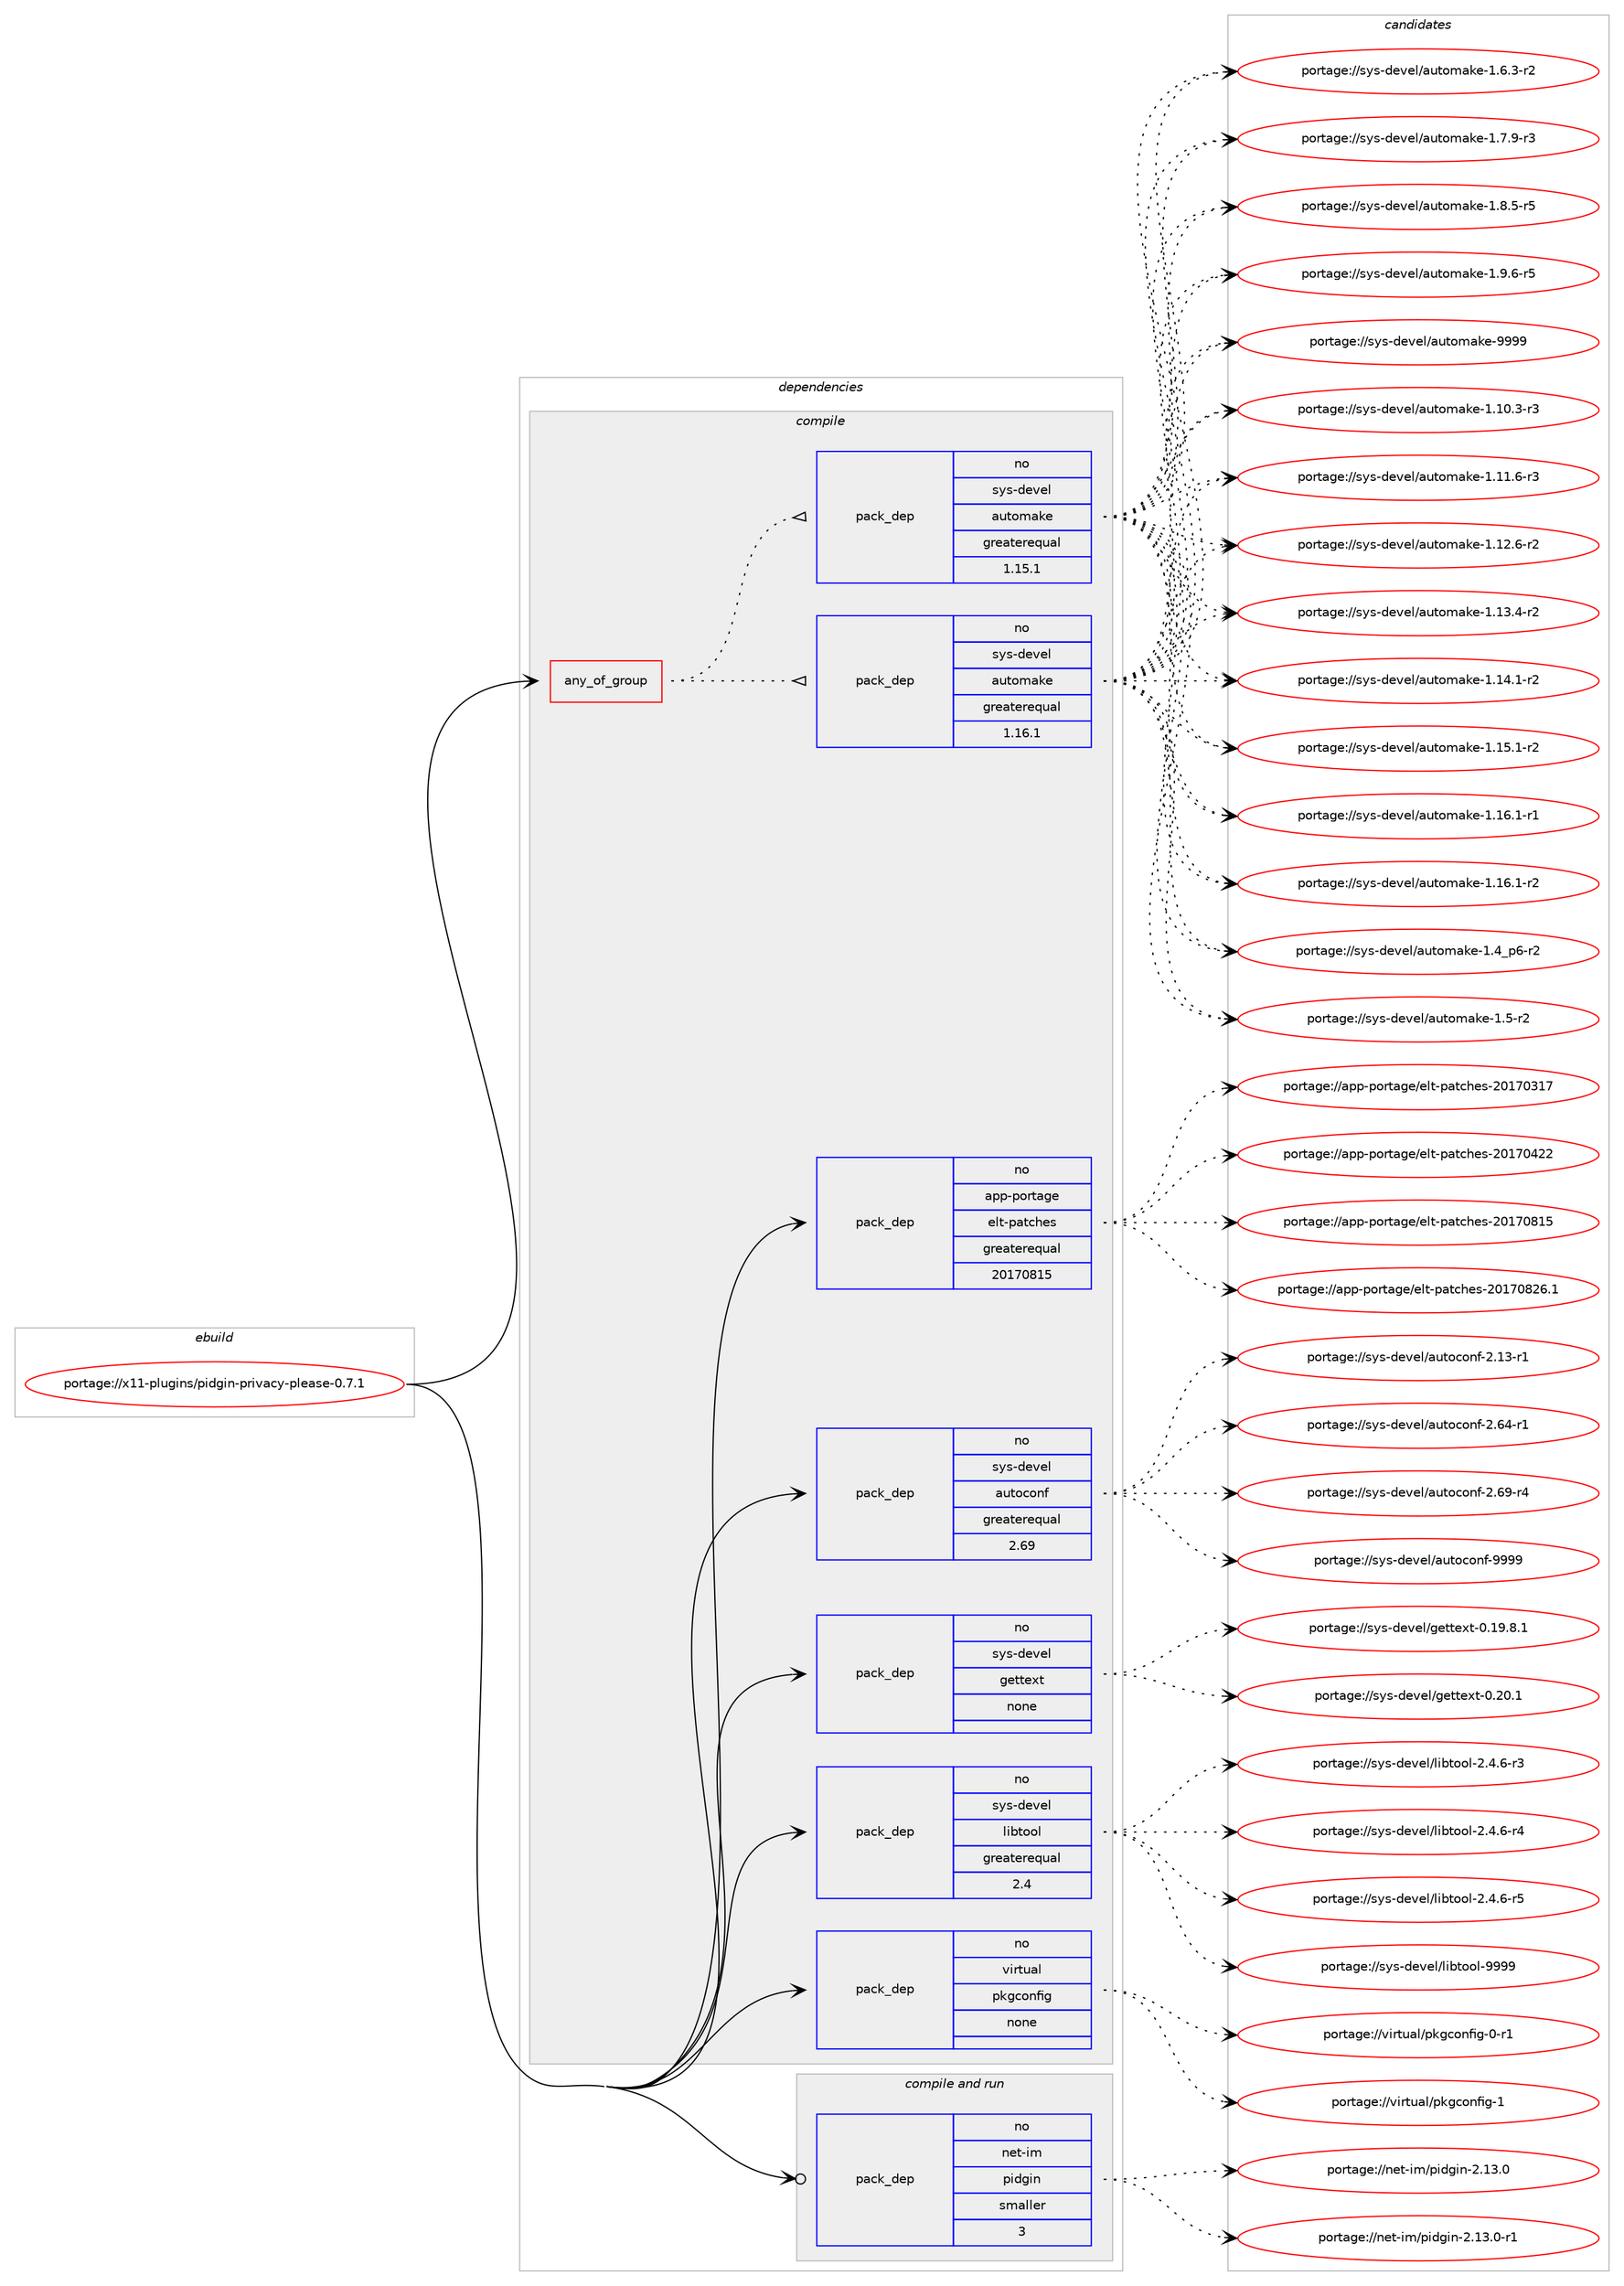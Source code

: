 digraph prolog {

# *************
# Graph options
# *************

newrank=true;
concentrate=true;
compound=true;
graph [rankdir=LR,fontname=Helvetica,fontsize=10,ranksep=1.5];#, ranksep=2.5, nodesep=0.2];
edge  [arrowhead=vee];
node  [fontname=Helvetica,fontsize=10];

# **********
# The ebuild
# **********

subgraph cluster_leftcol {
color=gray;
rank=same;
label=<<i>ebuild</i>>;
id [label="portage://x11-plugins/pidgin-privacy-please-0.7.1", color=red, width=4, href="../x11-plugins/pidgin-privacy-please-0.7.1.svg"];
}

# ****************
# The dependencies
# ****************

subgraph cluster_midcol {
color=gray;
label=<<i>dependencies</i>>;
subgraph cluster_compile {
fillcolor="#eeeeee";
style=filled;
label=<<i>compile</i>>;
subgraph any7941 {
dependency456366 [label=<<TABLE BORDER="0" CELLBORDER="1" CELLSPACING="0" CELLPADDING="4"><TR><TD CELLPADDING="10">any_of_group</TD></TR></TABLE>>, shape=none, color=red];subgraph pack339304 {
dependency456367 [label=<<TABLE BORDER="0" CELLBORDER="1" CELLSPACING="0" CELLPADDING="4" WIDTH="220"><TR><TD ROWSPAN="6" CELLPADDING="30">pack_dep</TD></TR><TR><TD WIDTH="110">no</TD></TR><TR><TD>sys-devel</TD></TR><TR><TD>automake</TD></TR><TR><TD>greaterequal</TD></TR><TR><TD>1.16.1</TD></TR></TABLE>>, shape=none, color=blue];
}
dependency456366:e -> dependency456367:w [weight=20,style="dotted",arrowhead="oinv"];
subgraph pack339305 {
dependency456368 [label=<<TABLE BORDER="0" CELLBORDER="1" CELLSPACING="0" CELLPADDING="4" WIDTH="220"><TR><TD ROWSPAN="6" CELLPADDING="30">pack_dep</TD></TR><TR><TD WIDTH="110">no</TD></TR><TR><TD>sys-devel</TD></TR><TR><TD>automake</TD></TR><TR><TD>greaterequal</TD></TR><TR><TD>1.15.1</TD></TR></TABLE>>, shape=none, color=blue];
}
dependency456366:e -> dependency456368:w [weight=20,style="dotted",arrowhead="oinv"];
}
id:e -> dependency456366:w [weight=20,style="solid",arrowhead="vee"];
subgraph pack339306 {
dependency456369 [label=<<TABLE BORDER="0" CELLBORDER="1" CELLSPACING="0" CELLPADDING="4" WIDTH="220"><TR><TD ROWSPAN="6" CELLPADDING="30">pack_dep</TD></TR><TR><TD WIDTH="110">no</TD></TR><TR><TD>app-portage</TD></TR><TR><TD>elt-patches</TD></TR><TR><TD>greaterequal</TD></TR><TR><TD>20170815</TD></TR></TABLE>>, shape=none, color=blue];
}
id:e -> dependency456369:w [weight=20,style="solid",arrowhead="vee"];
subgraph pack339307 {
dependency456370 [label=<<TABLE BORDER="0" CELLBORDER="1" CELLSPACING="0" CELLPADDING="4" WIDTH="220"><TR><TD ROWSPAN="6" CELLPADDING="30">pack_dep</TD></TR><TR><TD WIDTH="110">no</TD></TR><TR><TD>sys-devel</TD></TR><TR><TD>autoconf</TD></TR><TR><TD>greaterequal</TD></TR><TR><TD>2.69</TD></TR></TABLE>>, shape=none, color=blue];
}
id:e -> dependency456370:w [weight=20,style="solid",arrowhead="vee"];
subgraph pack339308 {
dependency456371 [label=<<TABLE BORDER="0" CELLBORDER="1" CELLSPACING="0" CELLPADDING="4" WIDTH="220"><TR><TD ROWSPAN="6" CELLPADDING="30">pack_dep</TD></TR><TR><TD WIDTH="110">no</TD></TR><TR><TD>sys-devel</TD></TR><TR><TD>gettext</TD></TR><TR><TD>none</TD></TR><TR><TD></TD></TR></TABLE>>, shape=none, color=blue];
}
id:e -> dependency456371:w [weight=20,style="solid",arrowhead="vee"];
subgraph pack339309 {
dependency456372 [label=<<TABLE BORDER="0" CELLBORDER="1" CELLSPACING="0" CELLPADDING="4" WIDTH="220"><TR><TD ROWSPAN="6" CELLPADDING="30">pack_dep</TD></TR><TR><TD WIDTH="110">no</TD></TR><TR><TD>sys-devel</TD></TR><TR><TD>libtool</TD></TR><TR><TD>greaterequal</TD></TR><TR><TD>2.4</TD></TR></TABLE>>, shape=none, color=blue];
}
id:e -> dependency456372:w [weight=20,style="solid",arrowhead="vee"];
subgraph pack339310 {
dependency456373 [label=<<TABLE BORDER="0" CELLBORDER="1" CELLSPACING="0" CELLPADDING="4" WIDTH="220"><TR><TD ROWSPAN="6" CELLPADDING="30">pack_dep</TD></TR><TR><TD WIDTH="110">no</TD></TR><TR><TD>virtual</TD></TR><TR><TD>pkgconfig</TD></TR><TR><TD>none</TD></TR><TR><TD></TD></TR></TABLE>>, shape=none, color=blue];
}
id:e -> dependency456373:w [weight=20,style="solid",arrowhead="vee"];
}
subgraph cluster_compileandrun {
fillcolor="#eeeeee";
style=filled;
label=<<i>compile and run</i>>;
subgraph pack339311 {
dependency456374 [label=<<TABLE BORDER="0" CELLBORDER="1" CELLSPACING="0" CELLPADDING="4" WIDTH="220"><TR><TD ROWSPAN="6" CELLPADDING="30">pack_dep</TD></TR><TR><TD WIDTH="110">no</TD></TR><TR><TD>net-im</TD></TR><TR><TD>pidgin</TD></TR><TR><TD>smaller</TD></TR><TR><TD>3</TD></TR></TABLE>>, shape=none, color=blue];
}
id:e -> dependency456374:w [weight=20,style="solid",arrowhead="odotvee"];
}
subgraph cluster_run {
fillcolor="#eeeeee";
style=filled;
label=<<i>run</i>>;
}
}

# **************
# The candidates
# **************

subgraph cluster_choices {
rank=same;
color=gray;
label=<<i>candidates</i>>;

subgraph choice339304 {
color=black;
nodesep=1;
choiceportage11512111545100101118101108479711711611110997107101454946494846514511451 [label="portage://sys-devel/automake-1.10.3-r3", color=red, width=4,href="../sys-devel/automake-1.10.3-r3.svg"];
choiceportage11512111545100101118101108479711711611110997107101454946494946544511451 [label="portage://sys-devel/automake-1.11.6-r3", color=red, width=4,href="../sys-devel/automake-1.11.6-r3.svg"];
choiceportage11512111545100101118101108479711711611110997107101454946495046544511450 [label="portage://sys-devel/automake-1.12.6-r2", color=red, width=4,href="../sys-devel/automake-1.12.6-r2.svg"];
choiceportage11512111545100101118101108479711711611110997107101454946495146524511450 [label="portage://sys-devel/automake-1.13.4-r2", color=red, width=4,href="../sys-devel/automake-1.13.4-r2.svg"];
choiceportage11512111545100101118101108479711711611110997107101454946495246494511450 [label="portage://sys-devel/automake-1.14.1-r2", color=red, width=4,href="../sys-devel/automake-1.14.1-r2.svg"];
choiceportage11512111545100101118101108479711711611110997107101454946495346494511450 [label="portage://sys-devel/automake-1.15.1-r2", color=red, width=4,href="../sys-devel/automake-1.15.1-r2.svg"];
choiceportage11512111545100101118101108479711711611110997107101454946495446494511449 [label="portage://sys-devel/automake-1.16.1-r1", color=red, width=4,href="../sys-devel/automake-1.16.1-r1.svg"];
choiceportage11512111545100101118101108479711711611110997107101454946495446494511450 [label="portage://sys-devel/automake-1.16.1-r2", color=red, width=4,href="../sys-devel/automake-1.16.1-r2.svg"];
choiceportage115121115451001011181011084797117116111109971071014549465295112544511450 [label="portage://sys-devel/automake-1.4_p6-r2", color=red, width=4,href="../sys-devel/automake-1.4_p6-r2.svg"];
choiceportage11512111545100101118101108479711711611110997107101454946534511450 [label="portage://sys-devel/automake-1.5-r2", color=red, width=4,href="../sys-devel/automake-1.5-r2.svg"];
choiceportage115121115451001011181011084797117116111109971071014549465446514511450 [label="portage://sys-devel/automake-1.6.3-r2", color=red, width=4,href="../sys-devel/automake-1.6.3-r2.svg"];
choiceportage115121115451001011181011084797117116111109971071014549465546574511451 [label="portage://sys-devel/automake-1.7.9-r3", color=red, width=4,href="../sys-devel/automake-1.7.9-r3.svg"];
choiceportage115121115451001011181011084797117116111109971071014549465646534511453 [label="portage://sys-devel/automake-1.8.5-r5", color=red, width=4,href="../sys-devel/automake-1.8.5-r5.svg"];
choiceportage115121115451001011181011084797117116111109971071014549465746544511453 [label="portage://sys-devel/automake-1.9.6-r5", color=red, width=4,href="../sys-devel/automake-1.9.6-r5.svg"];
choiceportage115121115451001011181011084797117116111109971071014557575757 [label="portage://sys-devel/automake-9999", color=red, width=4,href="../sys-devel/automake-9999.svg"];
dependency456367:e -> choiceportage11512111545100101118101108479711711611110997107101454946494846514511451:w [style=dotted,weight="100"];
dependency456367:e -> choiceportage11512111545100101118101108479711711611110997107101454946494946544511451:w [style=dotted,weight="100"];
dependency456367:e -> choiceportage11512111545100101118101108479711711611110997107101454946495046544511450:w [style=dotted,weight="100"];
dependency456367:e -> choiceportage11512111545100101118101108479711711611110997107101454946495146524511450:w [style=dotted,weight="100"];
dependency456367:e -> choiceportage11512111545100101118101108479711711611110997107101454946495246494511450:w [style=dotted,weight="100"];
dependency456367:e -> choiceportage11512111545100101118101108479711711611110997107101454946495346494511450:w [style=dotted,weight="100"];
dependency456367:e -> choiceportage11512111545100101118101108479711711611110997107101454946495446494511449:w [style=dotted,weight="100"];
dependency456367:e -> choiceportage11512111545100101118101108479711711611110997107101454946495446494511450:w [style=dotted,weight="100"];
dependency456367:e -> choiceportage115121115451001011181011084797117116111109971071014549465295112544511450:w [style=dotted,weight="100"];
dependency456367:e -> choiceportage11512111545100101118101108479711711611110997107101454946534511450:w [style=dotted,weight="100"];
dependency456367:e -> choiceportage115121115451001011181011084797117116111109971071014549465446514511450:w [style=dotted,weight="100"];
dependency456367:e -> choiceportage115121115451001011181011084797117116111109971071014549465546574511451:w [style=dotted,weight="100"];
dependency456367:e -> choiceportage115121115451001011181011084797117116111109971071014549465646534511453:w [style=dotted,weight="100"];
dependency456367:e -> choiceportage115121115451001011181011084797117116111109971071014549465746544511453:w [style=dotted,weight="100"];
dependency456367:e -> choiceportage115121115451001011181011084797117116111109971071014557575757:w [style=dotted,weight="100"];
}
subgraph choice339305 {
color=black;
nodesep=1;
choiceportage11512111545100101118101108479711711611110997107101454946494846514511451 [label="portage://sys-devel/automake-1.10.3-r3", color=red, width=4,href="../sys-devel/automake-1.10.3-r3.svg"];
choiceportage11512111545100101118101108479711711611110997107101454946494946544511451 [label="portage://sys-devel/automake-1.11.6-r3", color=red, width=4,href="../sys-devel/automake-1.11.6-r3.svg"];
choiceportage11512111545100101118101108479711711611110997107101454946495046544511450 [label="portage://sys-devel/automake-1.12.6-r2", color=red, width=4,href="../sys-devel/automake-1.12.6-r2.svg"];
choiceportage11512111545100101118101108479711711611110997107101454946495146524511450 [label="portage://sys-devel/automake-1.13.4-r2", color=red, width=4,href="../sys-devel/automake-1.13.4-r2.svg"];
choiceportage11512111545100101118101108479711711611110997107101454946495246494511450 [label="portage://sys-devel/automake-1.14.1-r2", color=red, width=4,href="../sys-devel/automake-1.14.1-r2.svg"];
choiceportage11512111545100101118101108479711711611110997107101454946495346494511450 [label="portage://sys-devel/automake-1.15.1-r2", color=red, width=4,href="../sys-devel/automake-1.15.1-r2.svg"];
choiceportage11512111545100101118101108479711711611110997107101454946495446494511449 [label="portage://sys-devel/automake-1.16.1-r1", color=red, width=4,href="../sys-devel/automake-1.16.1-r1.svg"];
choiceportage11512111545100101118101108479711711611110997107101454946495446494511450 [label="portage://sys-devel/automake-1.16.1-r2", color=red, width=4,href="../sys-devel/automake-1.16.1-r2.svg"];
choiceportage115121115451001011181011084797117116111109971071014549465295112544511450 [label="portage://sys-devel/automake-1.4_p6-r2", color=red, width=4,href="../sys-devel/automake-1.4_p6-r2.svg"];
choiceportage11512111545100101118101108479711711611110997107101454946534511450 [label="portage://sys-devel/automake-1.5-r2", color=red, width=4,href="../sys-devel/automake-1.5-r2.svg"];
choiceportage115121115451001011181011084797117116111109971071014549465446514511450 [label="portage://sys-devel/automake-1.6.3-r2", color=red, width=4,href="../sys-devel/automake-1.6.3-r2.svg"];
choiceportage115121115451001011181011084797117116111109971071014549465546574511451 [label="portage://sys-devel/automake-1.7.9-r3", color=red, width=4,href="../sys-devel/automake-1.7.9-r3.svg"];
choiceportage115121115451001011181011084797117116111109971071014549465646534511453 [label="portage://sys-devel/automake-1.8.5-r5", color=red, width=4,href="../sys-devel/automake-1.8.5-r5.svg"];
choiceportage115121115451001011181011084797117116111109971071014549465746544511453 [label="portage://sys-devel/automake-1.9.6-r5", color=red, width=4,href="../sys-devel/automake-1.9.6-r5.svg"];
choiceportage115121115451001011181011084797117116111109971071014557575757 [label="portage://sys-devel/automake-9999", color=red, width=4,href="../sys-devel/automake-9999.svg"];
dependency456368:e -> choiceportage11512111545100101118101108479711711611110997107101454946494846514511451:w [style=dotted,weight="100"];
dependency456368:e -> choiceportage11512111545100101118101108479711711611110997107101454946494946544511451:w [style=dotted,weight="100"];
dependency456368:e -> choiceportage11512111545100101118101108479711711611110997107101454946495046544511450:w [style=dotted,weight="100"];
dependency456368:e -> choiceportage11512111545100101118101108479711711611110997107101454946495146524511450:w [style=dotted,weight="100"];
dependency456368:e -> choiceportage11512111545100101118101108479711711611110997107101454946495246494511450:w [style=dotted,weight="100"];
dependency456368:e -> choiceportage11512111545100101118101108479711711611110997107101454946495346494511450:w [style=dotted,weight="100"];
dependency456368:e -> choiceportage11512111545100101118101108479711711611110997107101454946495446494511449:w [style=dotted,weight="100"];
dependency456368:e -> choiceportage11512111545100101118101108479711711611110997107101454946495446494511450:w [style=dotted,weight="100"];
dependency456368:e -> choiceportage115121115451001011181011084797117116111109971071014549465295112544511450:w [style=dotted,weight="100"];
dependency456368:e -> choiceportage11512111545100101118101108479711711611110997107101454946534511450:w [style=dotted,weight="100"];
dependency456368:e -> choiceportage115121115451001011181011084797117116111109971071014549465446514511450:w [style=dotted,weight="100"];
dependency456368:e -> choiceportage115121115451001011181011084797117116111109971071014549465546574511451:w [style=dotted,weight="100"];
dependency456368:e -> choiceportage115121115451001011181011084797117116111109971071014549465646534511453:w [style=dotted,weight="100"];
dependency456368:e -> choiceportage115121115451001011181011084797117116111109971071014549465746544511453:w [style=dotted,weight="100"];
dependency456368:e -> choiceportage115121115451001011181011084797117116111109971071014557575757:w [style=dotted,weight="100"];
}
subgraph choice339306 {
color=black;
nodesep=1;
choiceportage97112112451121111141169710310147101108116451129711699104101115455048495548514955 [label="portage://app-portage/elt-patches-20170317", color=red, width=4,href="../app-portage/elt-patches-20170317.svg"];
choiceportage97112112451121111141169710310147101108116451129711699104101115455048495548525050 [label="portage://app-portage/elt-patches-20170422", color=red, width=4,href="../app-portage/elt-patches-20170422.svg"];
choiceportage97112112451121111141169710310147101108116451129711699104101115455048495548564953 [label="portage://app-portage/elt-patches-20170815", color=red, width=4,href="../app-portage/elt-patches-20170815.svg"];
choiceportage971121124511211111411697103101471011081164511297116991041011154550484955485650544649 [label="portage://app-portage/elt-patches-20170826.1", color=red, width=4,href="../app-portage/elt-patches-20170826.1.svg"];
dependency456369:e -> choiceportage97112112451121111141169710310147101108116451129711699104101115455048495548514955:w [style=dotted,weight="100"];
dependency456369:e -> choiceportage97112112451121111141169710310147101108116451129711699104101115455048495548525050:w [style=dotted,weight="100"];
dependency456369:e -> choiceportage97112112451121111141169710310147101108116451129711699104101115455048495548564953:w [style=dotted,weight="100"];
dependency456369:e -> choiceportage971121124511211111411697103101471011081164511297116991041011154550484955485650544649:w [style=dotted,weight="100"];
}
subgraph choice339307 {
color=black;
nodesep=1;
choiceportage1151211154510010111810110847971171161119911111010245504649514511449 [label="portage://sys-devel/autoconf-2.13-r1", color=red, width=4,href="../sys-devel/autoconf-2.13-r1.svg"];
choiceportage1151211154510010111810110847971171161119911111010245504654524511449 [label="portage://sys-devel/autoconf-2.64-r1", color=red, width=4,href="../sys-devel/autoconf-2.64-r1.svg"];
choiceportage1151211154510010111810110847971171161119911111010245504654574511452 [label="portage://sys-devel/autoconf-2.69-r4", color=red, width=4,href="../sys-devel/autoconf-2.69-r4.svg"];
choiceportage115121115451001011181011084797117116111991111101024557575757 [label="portage://sys-devel/autoconf-9999", color=red, width=4,href="../sys-devel/autoconf-9999.svg"];
dependency456370:e -> choiceportage1151211154510010111810110847971171161119911111010245504649514511449:w [style=dotted,weight="100"];
dependency456370:e -> choiceportage1151211154510010111810110847971171161119911111010245504654524511449:w [style=dotted,weight="100"];
dependency456370:e -> choiceportage1151211154510010111810110847971171161119911111010245504654574511452:w [style=dotted,weight="100"];
dependency456370:e -> choiceportage115121115451001011181011084797117116111991111101024557575757:w [style=dotted,weight="100"];
}
subgraph choice339308 {
color=black;
nodesep=1;
choiceportage1151211154510010111810110847103101116116101120116454846495746564649 [label="portage://sys-devel/gettext-0.19.8.1", color=red, width=4,href="../sys-devel/gettext-0.19.8.1.svg"];
choiceportage115121115451001011181011084710310111611610112011645484650484649 [label="portage://sys-devel/gettext-0.20.1", color=red, width=4,href="../sys-devel/gettext-0.20.1.svg"];
dependency456371:e -> choiceportage1151211154510010111810110847103101116116101120116454846495746564649:w [style=dotted,weight="100"];
dependency456371:e -> choiceportage115121115451001011181011084710310111611610112011645484650484649:w [style=dotted,weight="100"];
}
subgraph choice339309 {
color=black;
nodesep=1;
choiceportage1151211154510010111810110847108105981161111111084550465246544511451 [label="portage://sys-devel/libtool-2.4.6-r3", color=red, width=4,href="../sys-devel/libtool-2.4.6-r3.svg"];
choiceportage1151211154510010111810110847108105981161111111084550465246544511452 [label="portage://sys-devel/libtool-2.4.6-r4", color=red, width=4,href="../sys-devel/libtool-2.4.6-r4.svg"];
choiceportage1151211154510010111810110847108105981161111111084550465246544511453 [label="portage://sys-devel/libtool-2.4.6-r5", color=red, width=4,href="../sys-devel/libtool-2.4.6-r5.svg"];
choiceportage1151211154510010111810110847108105981161111111084557575757 [label="portage://sys-devel/libtool-9999", color=red, width=4,href="../sys-devel/libtool-9999.svg"];
dependency456372:e -> choiceportage1151211154510010111810110847108105981161111111084550465246544511451:w [style=dotted,weight="100"];
dependency456372:e -> choiceportage1151211154510010111810110847108105981161111111084550465246544511452:w [style=dotted,weight="100"];
dependency456372:e -> choiceportage1151211154510010111810110847108105981161111111084550465246544511453:w [style=dotted,weight="100"];
dependency456372:e -> choiceportage1151211154510010111810110847108105981161111111084557575757:w [style=dotted,weight="100"];
}
subgraph choice339310 {
color=black;
nodesep=1;
choiceportage11810511411611797108471121071039911111010210510345484511449 [label="portage://virtual/pkgconfig-0-r1", color=red, width=4,href="../virtual/pkgconfig-0-r1.svg"];
choiceportage1181051141161179710847112107103991111101021051034549 [label="portage://virtual/pkgconfig-1", color=red, width=4,href="../virtual/pkgconfig-1.svg"];
dependency456373:e -> choiceportage11810511411611797108471121071039911111010210510345484511449:w [style=dotted,weight="100"];
dependency456373:e -> choiceportage1181051141161179710847112107103991111101021051034549:w [style=dotted,weight="100"];
}
subgraph choice339311 {
color=black;
nodesep=1;
choiceportage110101116451051094711210510010310511045504649514648 [label="portage://net-im/pidgin-2.13.0", color=red, width=4,href="../net-im/pidgin-2.13.0.svg"];
choiceportage1101011164510510947112105100103105110455046495146484511449 [label="portage://net-im/pidgin-2.13.0-r1", color=red, width=4,href="../net-im/pidgin-2.13.0-r1.svg"];
dependency456374:e -> choiceportage110101116451051094711210510010310511045504649514648:w [style=dotted,weight="100"];
dependency456374:e -> choiceportage1101011164510510947112105100103105110455046495146484511449:w [style=dotted,weight="100"];
}
}

}
